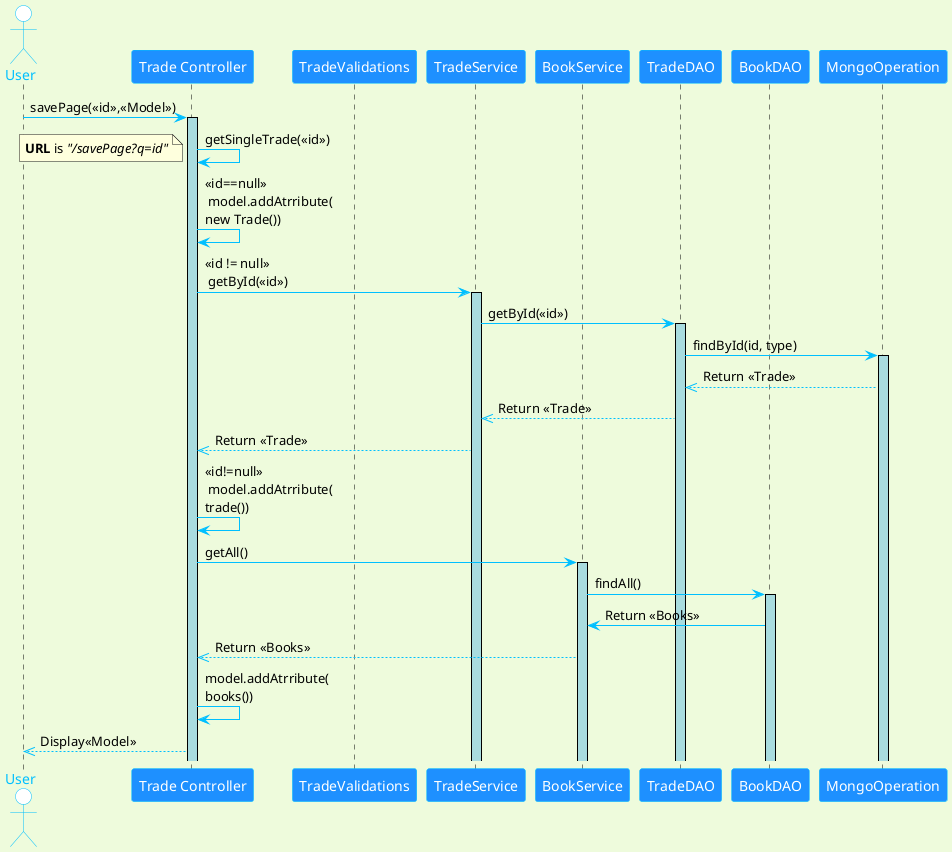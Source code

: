 @startuml
skinparam backgroundColor #EEFBDC
skinparam handwritten false
skinparam sequence {
ArrowColor DeepSkyBlue
ActorBorderColor DeepSkyBlue
LifeLineBackgroundColor #A9DCDF
LifeLineBorderColor Black
ParticipantBorderColor DeepSkyBlue
ParticipantBackgroundColor DodgerBlue
ParticipantFontName Impact
ParticipantFontSize 14
ParticipantFontColor #FFFFFF
ActorBackgroundColor white
ActorFontColor DeepSkyBlue
ActorFontSize 14
ActorFontName Aapex
}
actor User
participant "Trade Controller" as TC
participant "TradeValidations" as TV
participant "TradeService" as TS
participant "BookService" as BS
participant "TradeDAO" as TD
participant "BookDAO" as BD
participant "MongoOperation" as MO

User -> TC: savePage(<<id>>,<<Model>>)
activate TC
TC -> TC: getSingleTrade(<<id>>)
note left
**URL** is //"/savePage?q=id"//
end note
TC -> TC : <<id==null>> \n model.addAtrribute(\nnew Trade())
TC -> TS: <<id != null>> \n getById(<<id>>)
activate TS
TS -> TD: getById(<<id>>)
activate TD
TD->MO: findById(id, type)
activate MO
TD <<-- MO: Return <<Trade>>
TS <<-- TD: Return <<Trade>>
TC <<-- TS: Return <<Trade>>
TC -> TC : <<id!=null>> \n model.addAtrribute(\ntrade())
TC -> BS: getAll()
activate BS
BS -> BD: findAll()
activate BD
BS <- BD: Return <<Books>>

TC <<-- BS: Return <<Books>>
TC -> TC : model.addAtrribute(\nbooks())


User <<-- TC: Display<<Model>>

@enduml